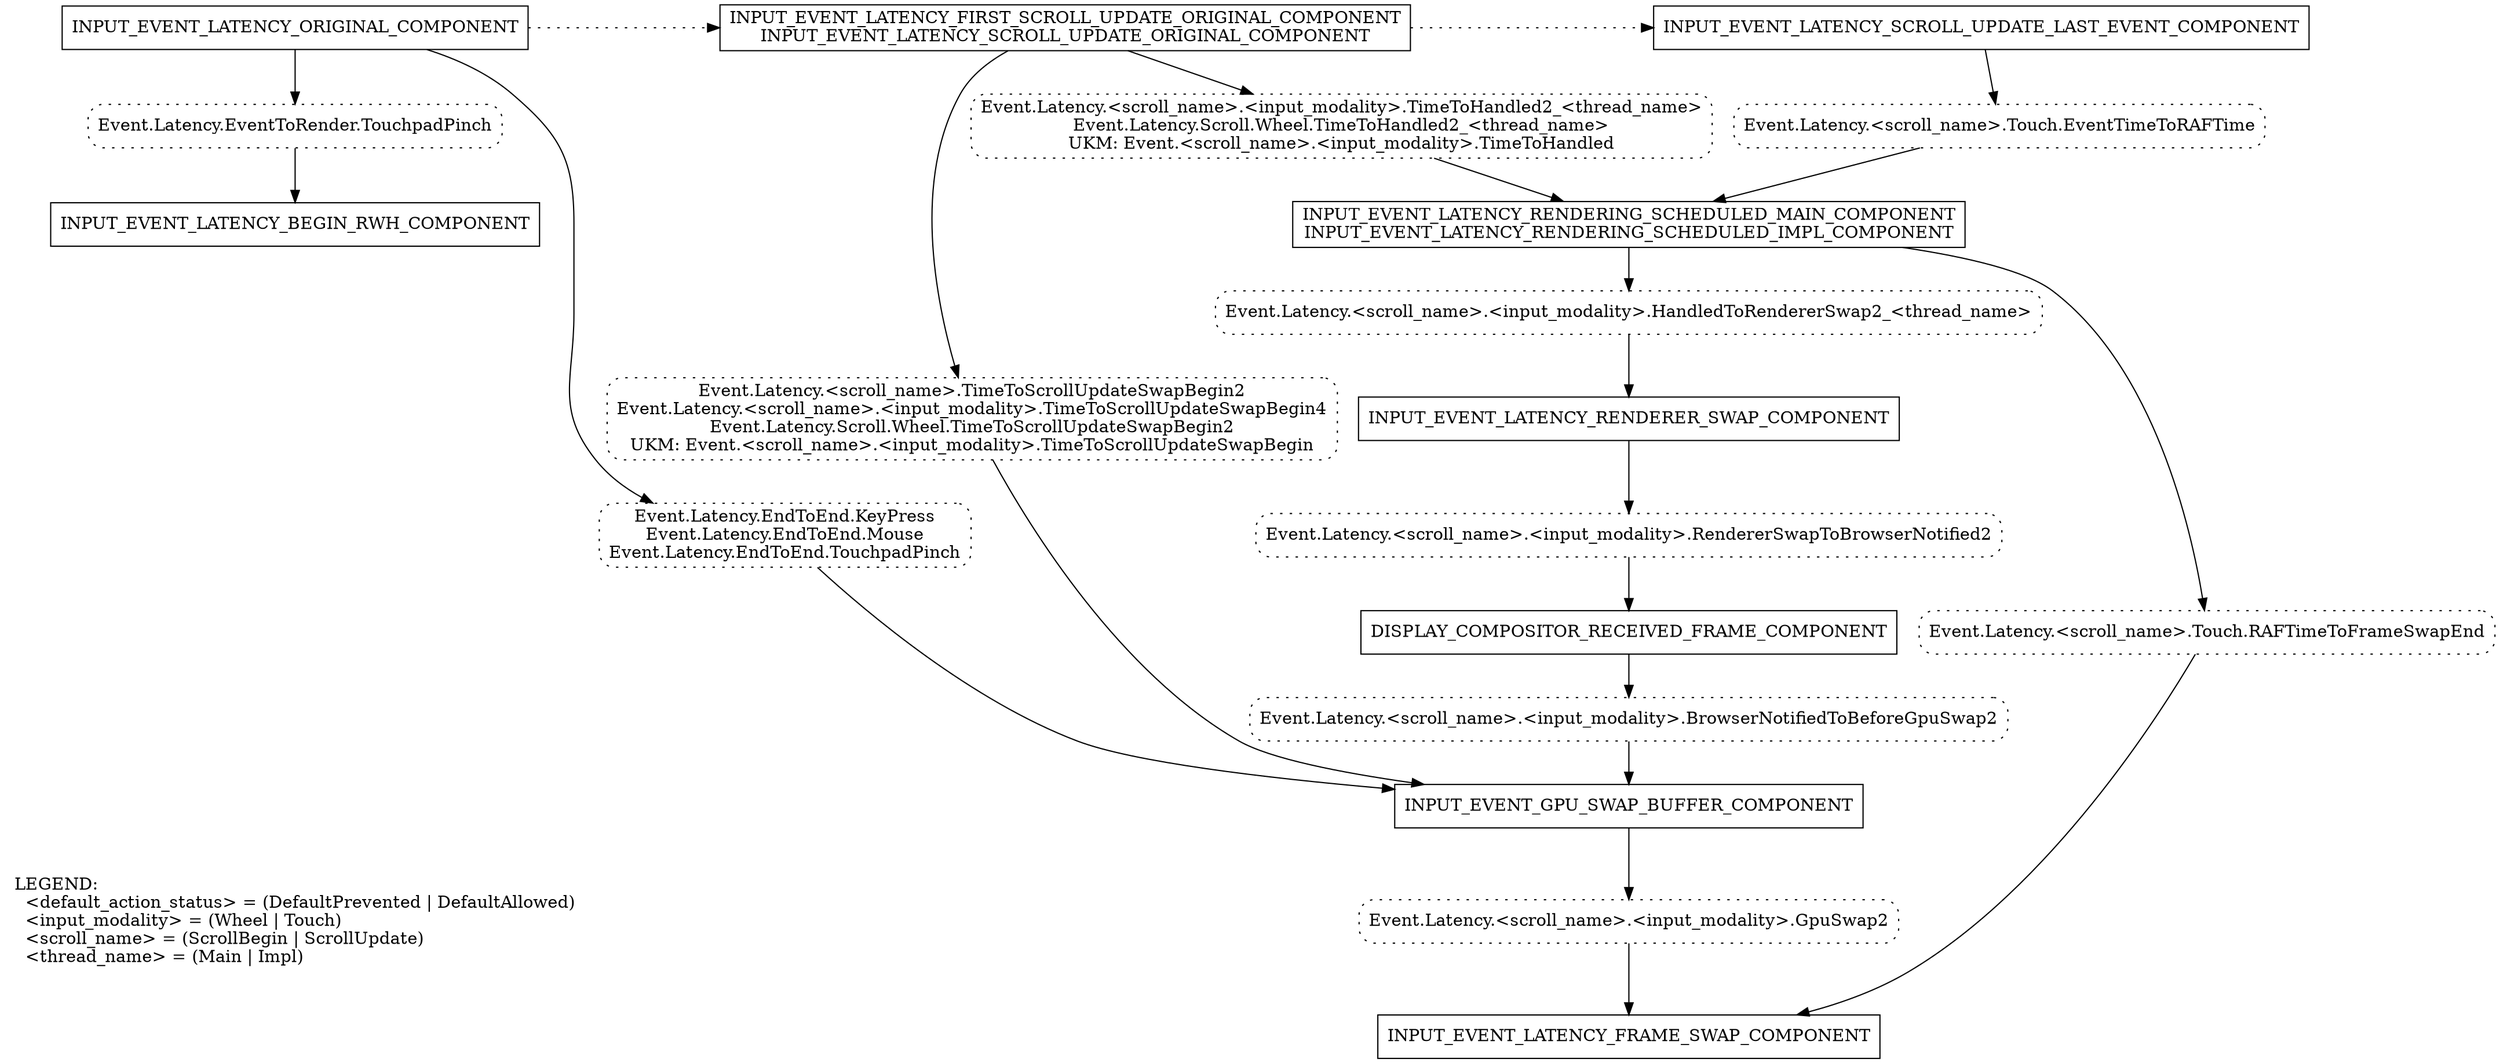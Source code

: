 // dot -Tpdf ui/latency/latency_info.dot > latency_info.pdf

digraph LatencyInfo {
  node[shape=box];

  // Set shape and label of metric names.
  {
    node[style="dotted,rounded"];

    "Event.Latency.EventToRender.TouchpadPinch";
    end_to_end_metrics
      [label="\
Event.Latency.EndToEnd.KeyPress\n\
Event.Latency.EndToEnd.Mouse\n\
Event.Latency.EndToEnd.TouchpadPinch\n"];
    scroll_to_gpu_swap_metrics
      [label="\
Event.Latency.<scroll_name>.TimeToScrollUpdateSwapBegin2\n\
Event.Latency.<scroll_name>.<input_modality>.TimeToScrollUpdateSwapBegin4\n\
Event.Latency.Scroll.Wheel.TimeToScrollUpdateSwapBegin2\n\
UKM: Event.<scroll_name>.<input_modality>.TimeToScrollUpdateSwapBegin\n"]
    scroll_to_schedule_metrics
      [label="\
Event.Latency.<scroll_name>.<input_modality>.TimeToHandled2_<thread_name>\n\
Event.Latency.Scroll.Wheel.TimeToHandled2_<thread_name>\n\
UKM: Event.<scroll_name>.<input_modality>.TimeToHandled\n"];
    "Event.Latency.<scroll_name>.<input_modality>.HandledToRendererSwap2_<thread_name>";
    "Event.Latency.<scroll_name>.<input_modality>.RendererSwapToBrowserNotified2";
    "Event.Latency.<scroll_name>.<input_modality>.BrowserNotifiedToBeforeGpuSwap2";
    "Event.Latency.<scroll_name>.Touch.EventTimeToRAFTime";
    "Event.Latency.<scroll_name>.Touch.RAFTimeToFrameSwapEnd";
    "Event.Latency.<scroll_name>.<input_modality>.GpuSwap2";
  }

  // Set labels for nodes with multiple components.
  scroll_original
    [label="\
INPUT_EVENT_LATENCY_FIRST_SCROLL_UPDATE_ORIGINAL_COMPONENT\n\
INPUT_EVENT_LATENCY_SCROLL_UPDATE_ORIGINAL_COMPONENT"];
  rendering_scheduled
    [label="\
INPUT_EVENT_LATENCY_RENDERING_SCHEDULED_MAIN_COMPONENT\n\
INPUT_EVENT_LATENCY_RENDERING_SCHEDULED_IMPL_COMPONENT"];

  // Layout "original" components at the top.
  {
    rank=same;
    edge[style=dotted,minlen=8];
    INPUT_EVENT_LATENCY_ORIGINAL_COMPONENT->
    scroll_original->
    INPUT_EVENT_LATENCY_SCROLL_UPDATE_LAST_EVENT_COMPONENT;
  }

  // Layout the rest of the components.
  INPUT_EVENT_LATENCY_ORIGINAL_COMPONENT->
  "Event.Latency.EventToRender.TouchpadPinch"->
  INPUT_EVENT_LATENCY_BEGIN_RWH_COMPONENT
    [weight=3];

  INPUT_EVENT_LATENCY_ORIGINAL_COMPONENT->
  end_to_end_metrics->
  INPUT_EVENT_GPU_SWAP_BUFFER_COMPONENT;

  scroll_original->
  scroll_to_gpu_swap_metrics->
  INPUT_EVENT_GPU_SWAP_BUFFER_COMPONENT;

  scroll_original->
  scroll_to_schedule_metrics->
  rendering_scheduled;

  INPUT_EVENT_LATENCY_SCROLL_UPDATE_LAST_EVENT_COMPONENT->
  "Event.Latency.<scroll_name>.Touch.EventTimeToRAFTime"->
  rendering_scheduled;

  rendering_scheduled->
  "Event.Latency.<scroll_name>.<input_modality>.HandledToRendererSwap2_<thread_name>"->
  INPUT_EVENT_LATENCY_RENDERER_SWAP_COMPONENT->
  "Event.Latency.<scroll_name>.<input_modality>.RendererSwapToBrowserNotified2"->
  DISPLAY_COMPOSITOR_RECEIVED_FRAME_COMPONENT->
  "Event.Latency.<scroll_name>.<input_modality>.BrowserNotifiedToBeforeGpuSwap2"->
  INPUT_EVENT_GPU_SWAP_BUFFER_COMPONENT->
  "Event.Latency.<scroll_name>.<input_modality>.GpuSwap2"->
  INPUT_EVENT_LATENCY_FRAME_SWAP_COMPONENT
    [weight=4];

  rendering_scheduled->
  "Event.Latency.<scroll_name>.Touch.RAFTimeToFrameSwapEnd"->
  INPUT_EVENT_LATENCY_FRAME_SWAP_COMPONENT;

  // Add legend and position it under INPUT_EVENT_LATENCY_BEGIN_RWH_COMPONENT.
  legend
    [shape=plaintext,label="\
LEGEND:\l\
  <default_action_status> = (DefaultPrevented | DefaultAllowed)\l\
  <input_modality> = (Wheel | Touch)\l\
  <scroll_name> = (ScrollBegin | ScrollUpdate)\l\
  <thread_name> = (Main | Impl)\l"];
  INPUT_EVENT_LATENCY_BEGIN_RWH_COMPONENT->
  legend
    [style=invis,minlen=7];
}
